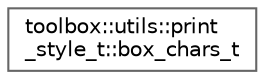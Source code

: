 digraph "Graphical Class Hierarchy"
{
 // LATEX_PDF_SIZE
  bgcolor="transparent";
  edge [fontname=Helvetica,fontsize=10,labelfontname=Helvetica,labelfontsize=10];
  node [fontname=Helvetica,fontsize=10,shape=box,height=0.2,width=0.4];
  rankdir="LR";
  Node0 [id="Node000000",label="toolbox::utils::print\l_style_t::box_chars_t",height=0.2,width=0.4,color="grey40", fillcolor="white", style="filled",URL="$structtoolbox_1_1utils_1_1print__style__t_1_1box__chars__t.html",tooltip=" "];
}
